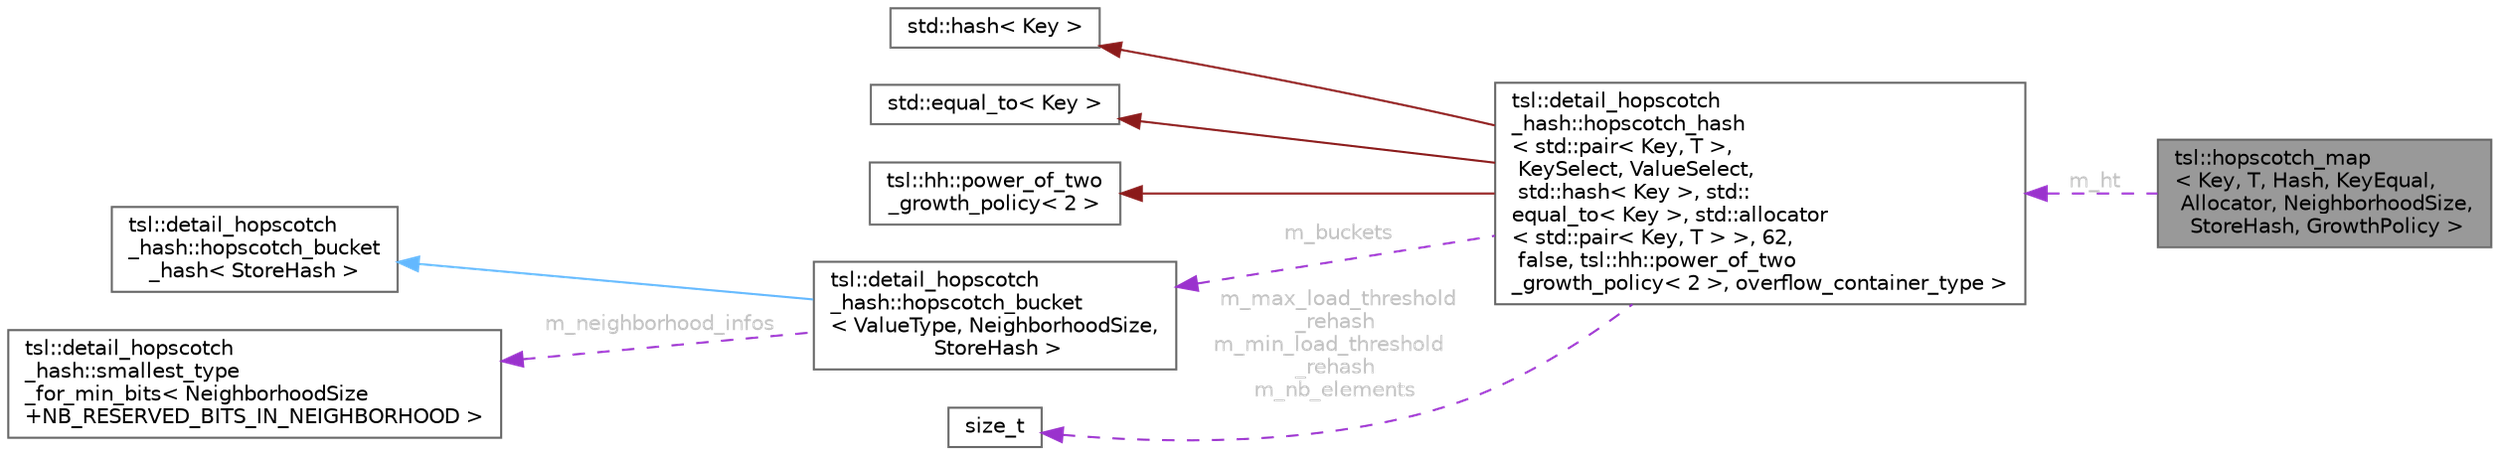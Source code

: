 digraph "tsl::hopscotch_map&lt; Key, T, Hash, KeyEqual, Allocator, NeighborhoodSize, StoreHash, GrowthPolicy &gt;"
{
 // INTERACTIVE_SVG=YES
 // LATEX_PDF_SIZE
  bgcolor="transparent";
  edge [fontname=Helvetica,fontsize=10,labelfontname=Helvetica,labelfontsize=10];
  node [fontname=Helvetica,fontsize=10,shape=box,height=0.2,width=0.4];
  rankdir="LR";
  Node1 [id="Node000001",label="tsl::hopscotch_map\l\< Key, T, Hash, KeyEqual,\l Allocator, NeighborhoodSize,\l StoreHash, GrowthPolicy \>",height=0.2,width=0.4,color="gray40", fillcolor="grey60", style="filled", fontcolor="black",tooltip=" "];
  Node2 -> Node1 [id="edge1_Node000001_Node000002",dir="back",color="darkorchid3",style="dashed",tooltip=" ",label=" m_ht",fontcolor="grey" ];
  Node2 [id="Node000002",label="tsl::detail_hopscotch\l_hash::hopscotch_hash\l\< std::pair\< Key, T \>,\l KeySelect, ValueSelect,\l std::hash\< Key \>, std::\lequal_to\< Key \>, std::allocator\l\< std::pair\< Key, T \> \>, 62,\l false, tsl::hh::power_of_two\l_growth_policy\< 2 \>, overflow_container_type \>",height=0.2,width=0.4,color="gray40", fillcolor="white", style="filled",URL="$classtsl_1_1detail__hopscotch__hash_1_1hopscotch__hash.html",tooltip=" "];
  Node3 -> Node2 [id="edge2_Node000002_Node000003",dir="back",color="firebrick4",style="solid",tooltip=" "];
  Node3 [id="Node000003",label="std::hash\< Key \>",height=0.2,width=0.4,color="gray40", fillcolor="white", style="filled",tooltip=" "];
  Node4 -> Node2 [id="edge3_Node000002_Node000004",dir="back",color="firebrick4",style="solid",tooltip=" "];
  Node4 [id="Node000004",label="std::equal_to\< Key \>",height=0.2,width=0.4,color="gray40", fillcolor="white", style="filled",tooltip=" "];
  Node5 -> Node2 [id="edge4_Node000002_Node000005",dir="back",color="firebrick4",style="solid",tooltip=" "];
  Node5 [id="Node000005",label="tsl::hh::power_of_two\l_growth_policy\< 2 \>",height=0.2,width=0.4,color="gray40", fillcolor="white", style="filled",URL="$classtsl_1_1hh_1_1power__of__two__growth__policy.html",tooltip=" "];
  Node6 -> Node2 [id="edge5_Node000002_Node000006",dir="back",color="darkorchid3",style="dashed",tooltip=" ",label=" m_buckets",fontcolor="grey" ];
  Node6 [id="Node000006",label="tsl::detail_hopscotch\l_hash::hopscotch_bucket\l\< ValueType, NeighborhoodSize,\l StoreHash \>",height=0.2,width=0.4,color="gray40", fillcolor="white", style="filled",URL="$classtsl_1_1detail__hopscotch__hash_1_1hopscotch__bucket.html",tooltip=" "];
  Node7 -> Node6 [id="edge6_Node000006_Node000007",dir="back",color="steelblue1",style="solid",tooltip=" "];
  Node7 [id="Node000007",label="tsl::detail_hopscotch\l_hash::hopscotch_bucket\l_hash\< StoreHash \>",height=0.2,width=0.4,color="gray40", fillcolor="white", style="filled",URL="$classtsl_1_1detail__hopscotch__hash_1_1hopscotch__bucket__hash.html",tooltip=" "];
  Node8 -> Node6 [id="edge7_Node000006_Node000008",dir="back",color="darkorchid3",style="dashed",tooltip=" ",label=" m_neighborhood_infos",fontcolor="grey" ];
  Node8 [id="Node000008",label="tsl::detail_hopscotch\l_hash::smallest_type\l_for_min_bits\< NeighborhoodSize\l+NB_RESERVED_BITS_IN_NEIGHBORHOOD \>",height=0.2,width=0.4,color="gray40", fillcolor="white", style="filled",URL="$classtsl_1_1detail__hopscotch__hash_1_1smallest__type__for__min__bits.html",tooltip=" "];
  Node9 -> Node2 [id="edge8_Node000002_Node000009",dir="back",color="darkorchid3",style="dashed",tooltip=" ",label=" m_max_load_threshold\l_rehash\nm_min_load_threshold\l_rehash\nm_nb_elements",fontcolor="grey" ];
  Node9 [id="Node000009",label="size_t",height=0.2,width=0.4,color="gray40", fillcolor="white", style="filled",tooltip=" "];
}
